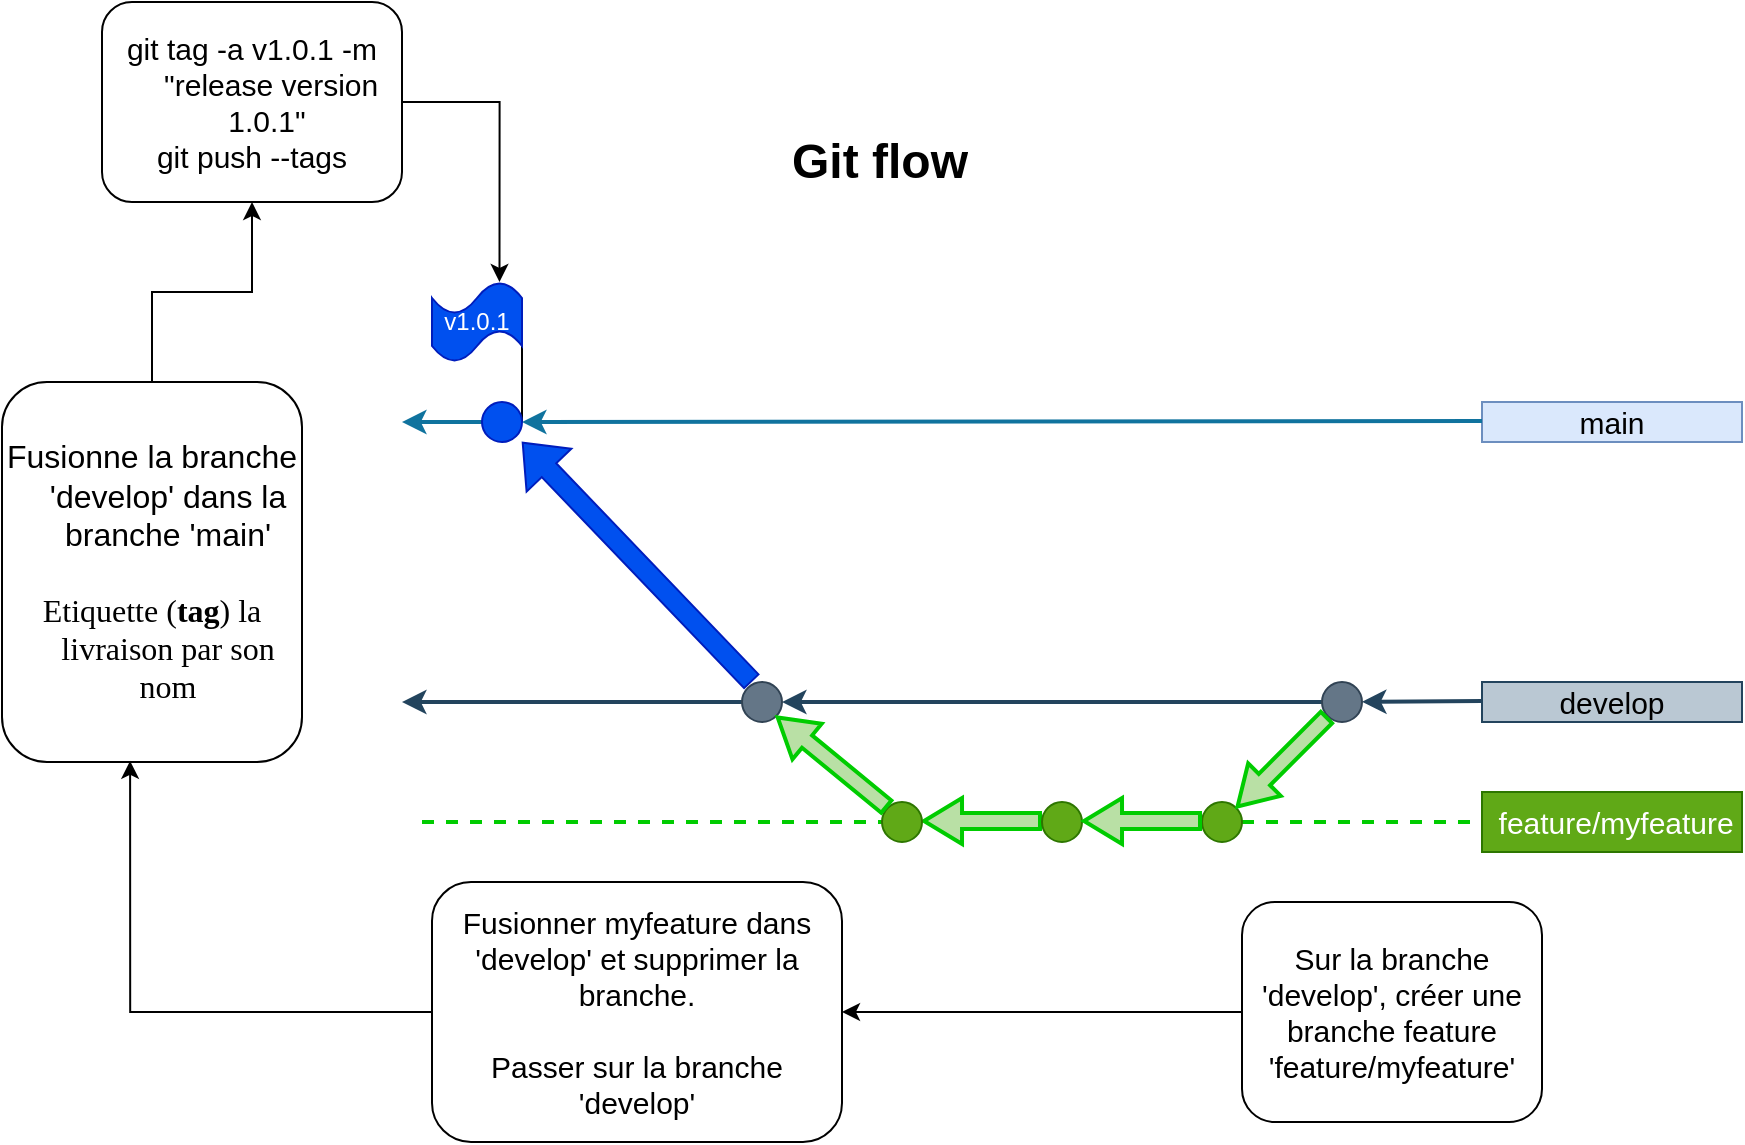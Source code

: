 <mxfile version="24.2.2" type="device" pages="2">
  <diagram id="yPxyJZ8AM_hMuL3Unpa9" name="gitflow">
    <mxGraphModel dx="954" dy="1744" grid="1" gridSize="10" guides="1" tooltips="1" connect="1" arrows="1" fold="1" page="1" pageScale="1" pageWidth="850" pageHeight="1100" math="0" shadow="0">
      <root>
        <mxCell id="0" />
        <mxCell id="1" parent="0" />
        <mxCell id="IFHdx7F4sBDOh2H3q8Vr-239" style="rounded=0;orthogonalLoop=1;jettySize=auto;html=1;exitX=1;exitY=0.65;exitDx=0;exitDy=0;exitPerimeter=0;fontFamily=Helvetica;fontSize=12;fontColor=default;endArrow=none;endFill=0;entryX=1;entryY=0.5;entryDx=0;entryDy=0;" parent="1" source="IFHdx7F4sBDOh2H3q8Vr-237" target="IFHdx7F4sBDOh2H3q8Vr-233" edge="1">
          <mxGeometry relative="1" as="geometry">
            <mxPoint x="325" y="160" as="targetPoint" />
            <Array as="points" />
          </mxGeometry>
        </mxCell>
        <mxCell id="7" value="&lt;font style=&quot;font-size: 15px;&quot;&gt;main&lt;/font&gt;" style="text;html=1;strokeColor=#6c8ebf;fillColor=#dae8fc;align=center;verticalAlign=middle;whiteSpace=wrap;rounded=0;" parent="1" vertex="1">
          <mxGeometry x="810" y="150" width="130" height="20" as="geometry" />
        </mxCell>
        <mxCell id="85" value="&lt;font style=&quot;font-size: 15px;&quot;&gt;&amp;nbsp;feature/myfeature&lt;/font&gt;" style="text;html=1;strokeColor=#2D7600;fillColor=#60a917;align=center;verticalAlign=middle;whiteSpace=wrap;rounded=0;fontColor=#ffffff;" parent="1" vertex="1">
          <mxGeometry x="810" y="345" width="130" height="30" as="geometry" />
        </mxCell>
        <mxCell id="102" value="&lt;font style=&quot;font-size: 15px;&quot;&gt;develop&lt;/font&gt;" style="text;html=1;strokeColor=#23445d;fillColor=#bac8d3;align=center;verticalAlign=middle;whiteSpace=wrap;rounded=0;" parent="1" vertex="1">
          <mxGeometry x="810" y="290" width="130" height="20" as="geometry" />
        </mxCell>
        <mxCell id="IFHdx7F4sBDOh2H3q8Vr-183" value="" style="endArrow=none;html=1;rounded=0;entryX=0;entryY=0.5;entryDx=0;entryDy=0;fillColor=#008a00;strokeColor=#00CC00;strokeWidth=2;dashed=1;" parent="1" source="IFHdx7F4sBDOh2H3q8Vr-195" target="85" edge="1">
          <mxGeometry width="50" height="50" relative="1" as="geometry">
            <mxPoint x="280" y="360" as="sourcePoint" />
            <mxPoint x="630" y="350" as="targetPoint" />
          </mxGeometry>
        </mxCell>
        <mxCell id="IFHdx7F4sBDOh2H3q8Vr-185" value="" style="endArrow=none;html=1;rounded=0;entryX=0;entryY=0.5;entryDx=0;entryDy=0;fillColor=#bac8d3;strokeColor=#23445d;strokeWidth=2;startArrow=classic;startFill=1;" parent="1" source="IFHdx7F4sBDOh2H3q8Vr-198" edge="1">
          <mxGeometry width="50" height="50" relative="1" as="geometry">
            <mxPoint x="280" y="299.5" as="sourcePoint" />
            <mxPoint x="810" y="299.5" as="targetPoint" />
          </mxGeometry>
        </mxCell>
        <mxCell id="IFHdx7F4sBDOh2H3q8Vr-190" value="" style="endArrow=none;html=1;rounded=0;entryX=0;entryY=0.5;entryDx=0;entryDy=0;fillColor=#b1ddf0;strokeColor=#10739E;strokeWidth=2;startArrow=classic;startFill=1;" parent="1" source="IFHdx7F4sBDOh2H3q8Vr-233" edge="1">
          <mxGeometry width="50" height="50" relative="1" as="geometry">
            <mxPoint x="280" y="159.5" as="sourcePoint" />
            <mxPoint x="810" y="159.5" as="targetPoint" />
          </mxGeometry>
        </mxCell>
        <mxCell id="IFHdx7F4sBDOh2H3q8Vr-191" value="&lt;h1&gt;Git flow&lt;/h1&gt;" style="text;html=1;strokeColor=none;fillColor=none;spacing=5;spacingTop=-20;whiteSpace=wrap;overflow=hidden;rounded=0;" parent="1" vertex="1">
          <mxGeometry x="460" y="10" width="190" height="120" as="geometry" />
        </mxCell>
        <mxCell id="IFHdx7F4sBDOh2H3q8Vr-195" value="" style="ellipse;whiteSpace=wrap;html=1;fillColor=#60a917;sketch=0;fillStyle=solid;movable=1;resizable=1;rotatable=1;deletable=1;editable=1;locked=0;connectable=1;fontColor=#ffffff;strokeColor=#2D7600;" parent="1" vertex="1">
          <mxGeometry x="670" y="350" width="20" height="20" as="geometry" />
        </mxCell>
        <mxCell id="IFHdx7F4sBDOh2H3q8Vr-201" value="" style="endArrow=none;html=1;rounded=0;entryX=0;entryY=0.5;entryDx=0;entryDy=0;fillColor=#bac8d3;strokeColor=#23445d;strokeWidth=2;startArrow=classic;startFill=1;" parent="1" source="IFHdx7F4sBDOh2H3q8Vr-210" target="IFHdx7F4sBDOh2H3q8Vr-198" edge="1">
          <mxGeometry width="50" height="50" relative="1" as="geometry">
            <mxPoint x="280" y="299.5" as="sourcePoint" />
            <mxPoint x="810" y="299.5" as="targetPoint" />
          </mxGeometry>
        </mxCell>
        <mxCell id="IFHdx7F4sBDOh2H3q8Vr-198" value="" style="ellipse;whiteSpace=wrap;html=1;fillColor=#647687;sketch=0;fillStyle=solid;fontColor=#ffffff;strokeColor=#314354;" parent="1" vertex="1">
          <mxGeometry x="730" y="290" width="20" height="20" as="geometry" />
        </mxCell>
        <mxCell id="IFHdx7F4sBDOh2H3q8Vr-207" value="" style="endArrow=none;html=1;rounded=0;entryX=0;entryY=0.5;entryDx=0;entryDy=0;fillColor=#B9E0A5;strokeColor=#00CC00;strokeWidth=2;shape=flexArrow;startArrow=block;startWidth=13;startSize=5.67;width=7;" parent="1" edge="1">
          <mxGeometry width="50" height="50" relative="1" as="geometry">
            <mxPoint x="530" y="359.5" as="sourcePoint" />
            <mxPoint x="590" y="359.5" as="targetPoint" />
          </mxGeometry>
        </mxCell>
        <mxCell id="IFHdx7F4sBDOh2H3q8Vr-206" value="" style="ellipse;whiteSpace=wrap;html=1;fillColor=#60a917;sketch=0;fillStyle=solid;movable=1;resizable=1;rotatable=1;deletable=1;editable=1;locked=0;connectable=1;fontColor=#ffffff;strokeColor=#2D7600;" parent="1" vertex="1">
          <mxGeometry x="590" y="350" width="20" height="20" as="geometry" />
        </mxCell>
        <mxCell id="IFHdx7F4sBDOh2H3q8Vr-209" value="" style="endArrow=none;html=1;rounded=0;entryX=0;entryY=0.5;entryDx=0;entryDy=0;fillColor=#008a00;strokeColor=#00CC00;strokeWidth=2;dashed=1;" parent="1" target="IFHdx7F4sBDOh2H3q8Vr-208" edge="1">
          <mxGeometry width="50" height="50" relative="1" as="geometry">
            <mxPoint x="280" y="360" as="sourcePoint" />
            <mxPoint x="590" y="360" as="targetPoint" />
          </mxGeometry>
        </mxCell>
        <mxCell id="IFHdx7F4sBDOh2H3q8Vr-208" value="" style="ellipse;whiteSpace=wrap;html=1;fillColor=#60a917;sketch=0;fillStyle=solid;movable=1;resizable=1;rotatable=1;deletable=1;editable=1;locked=0;connectable=1;fontColor=#ffffff;strokeColor=#2D7600;" parent="1" vertex="1">
          <mxGeometry x="510" y="350" width="20" height="20" as="geometry" />
        </mxCell>
        <mxCell id="IFHdx7F4sBDOh2H3q8Vr-211" value="" style="endArrow=none;html=1;rounded=0;entryX=0;entryY=0.5;entryDx=0;entryDy=0;fillColor=#bac8d3;strokeColor=#23445d;strokeWidth=2;startArrow=classic;startFill=1;" parent="1" target="IFHdx7F4sBDOh2H3q8Vr-210" edge="1">
          <mxGeometry width="50" height="50" relative="1" as="geometry">
            <mxPoint x="270" y="300" as="sourcePoint" />
            <mxPoint x="730" y="300" as="targetPoint" />
            <Array as="points" />
          </mxGeometry>
        </mxCell>
        <mxCell id="IFHdx7F4sBDOh2H3q8Vr-210" value="" style="ellipse;whiteSpace=wrap;html=1;fillColor=#647687;sketch=0;fillStyle=solid;movable=1;resizable=1;rotatable=1;deletable=1;editable=1;locked=0;connectable=1;fontColor=#ffffff;strokeColor=#314354;" parent="1" vertex="1">
          <mxGeometry x="440" y="290" width="20" height="20" as="geometry" />
        </mxCell>
        <mxCell id="IFHdx7F4sBDOh2H3q8Vr-213" value="" style="endArrow=none;html=1;rounded=0;entryX=0;entryY=0.5;entryDx=0;entryDy=0;fillColor=#B9E0A5;strokeColor=#00CC00;strokeWidth=2;shape=flexArrow;startArrow=block;startWidth=13;startSize=5.67;width=7;" parent="1" edge="1">
          <mxGeometry width="50" height="50" relative="1" as="geometry">
            <mxPoint x="610" y="359.5" as="sourcePoint" />
            <mxPoint x="670" y="359.5" as="targetPoint" />
          </mxGeometry>
        </mxCell>
        <mxCell id="IFHdx7F4sBDOh2H3q8Vr-214" value="" style="endArrow=none;html=1;rounded=0;entryX=0;entryY=1;entryDx=0;entryDy=0;fillColor=#B9E0A5;strokeColor=#00CC00;strokeWidth=2;shape=flexArrow;startArrow=block;startWidth=13;startSize=5.67;width=7;exitX=1;exitY=0;exitDx=0;exitDy=0;" parent="1" source="IFHdx7F4sBDOh2H3q8Vr-195" target="IFHdx7F4sBDOh2H3q8Vr-198" edge="1">
          <mxGeometry width="50" height="50" relative="1" as="geometry">
            <mxPoint x="690" y="350" as="sourcePoint" />
            <mxPoint x="780" y="330" as="targetPoint" />
          </mxGeometry>
        </mxCell>
        <mxCell id="IFHdx7F4sBDOh2H3q8Vr-215" value="" style="endArrow=none;html=1;rounded=0;entryX=0;entryY=0;entryDx=0;entryDy=0;fillColor=#B9E0A5;strokeColor=#00CC00;strokeWidth=2;shape=flexArrow;startArrow=block;startWidth=13;startSize=5.67;width=7;exitX=1;exitY=1;exitDx=0;exitDy=0;" parent="1" source="IFHdx7F4sBDOh2H3q8Vr-210" target="IFHdx7F4sBDOh2H3q8Vr-208" edge="1">
          <mxGeometry width="50" height="50" relative="1" as="geometry">
            <mxPoint x="460" y="320" as="sourcePoint" />
            <mxPoint x="520" y="320" as="targetPoint" />
          </mxGeometry>
        </mxCell>
        <mxCell id="ImUb1OBMksggjN6c6jX0-105" style="edgeStyle=orthogonalEdgeStyle;rounded=0;orthogonalLoop=1;jettySize=auto;html=1;exitX=0;exitY=0.5;exitDx=0;exitDy=0;entryX=0.427;entryY=0.997;entryDx=0;entryDy=0;entryPerimeter=0;" edge="1" parent="1" source="IFHdx7F4sBDOh2H3q8Vr-217" target="IFHdx7F4sBDOh2H3q8Vr-227">
          <mxGeometry relative="1" as="geometry">
            <mxPoint x="140" y="440" as="targetPoint" />
          </mxGeometry>
        </mxCell>
        <mxCell id="IFHdx7F4sBDOh2H3q8Vr-217" value="&lt;font style=&quot;font-size: 15px;&quot;&gt;Fusionner myfeature dans &#39;develop&#39; et supprimer la branche.&lt;br&gt;&lt;br&gt;Passer sur la branche &#39;develop&#39;&lt;/font&gt;" style="rounded=1;whiteSpace=wrap;html=1;sketch=0;fillStyle=solid;strokeColor=default;align=center;verticalAlign=middle;fontFamily=Helvetica;fontSize=12;fontColor=default;fillColor=none;" parent="1" vertex="1">
          <mxGeometry x="285" y="390" width="205" height="130" as="geometry" />
        </mxCell>
        <mxCell id="IFHdx7F4sBDOh2H3q8Vr-229" value="" style="edgeStyle=orthogonalEdgeStyle;rounded=0;orthogonalLoop=1;jettySize=auto;html=1;fontFamily=Helvetica;fontSize=12;fontColor=default;" parent="1" source="IFHdx7F4sBDOh2H3q8Vr-222" target="IFHdx7F4sBDOh2H3q8Vr-217" edge="1">
          <mxGeometry relative="1" as="geometry" />
        </mxCell>
        <mxCell id="IFHdx7F4sBDOh2H3q8Vr-222" value="&lt;font style=&quot;font-size: 15px;&quot;&gt;Sur la branche &#39;develop&#39;, créer une branche feature &#39;feature/myfeature&#39;&lt;/font&gt;" style="rounded=1;whiteSpace=wrap;html=1;sketch=0;fillStyle=solid;strokeColor=default;align=center;verticalAlign=middle;fontFamily=Helvetica;fontSize=12;fontColor=default;fillColor=none;" parent="1" vertex="1">
          <mxGeometry x="690" y="400" width="150" height="110" as="geometry" />
        </mxCell>
        <mxCell id="IFHdx7F4sBDOh2H3q8Vr-251" value="" style="edgeStyle=orthogonalEdgeStyle;rounded=0;orthogonalLoop=1;jettySize=auto;html=1;fontFamily=Helvetica;fontSize=12;fontColor=default;" parent="1" source="IFHdx7F4sBDOh2H3q8Vr-227" target="IFHdx7F4sBDOh2H3q8Vr-250" edge="1">
          <mxGeometry relative="1" as="geometry" />
        </mxCell>
        <mxCell id="IFHdx7F4sBDOh2H3q8Vr-227" value="&lt;ul style=&quot;margin: 1em 0px; padding: 0px 0px 0px 1em; list-style: none; text-indent: -1em; text-shadow: none; line-height: 120%; font-size: 16px;&quot;&gt;&lt;li&gt;&lt;font style=&quot;font-size: 16px;&quot; face=&quot;Helvetica&quot;&gt;Fusionne la branche &#39;develop&#39; dans la branche &#39;main&#39;&lt;/font&gt;&lt;/li&gt;&lt;li&gt;&lt;font style=&quot;font-size: 16px;&quot; face=&quot;Helvetica&quot;&gt;&lt;br&gt;&lt;/font&gt;&lt;/li&gt;&lt;li&gt;&lt;font style=&quot;font-size: 16px;&quot; face=&quot;jkgmctVSndgjGGqXvUi7&quot;&gt;Etiquette (&lt;b&gt;tag&lt;/b&gt;) la livraison par son nom&lt;/font&gt;&lt;/li&gt;&lt;/ul&gt;" style="rounded=1;whiteSpace=wrap;html=1;sketch=0;fillStyle=solid;strokeColor=default;align=center;verticalAlign=middle;fontFamily=Helvetica;fontSize=12;fontColor=default;fillColor=none;" parent="1" vertex="1">
          <mxGeometry x="70" y="140" width="150" height="190" as="geometry" />
        </mxCell>
        <mxCell id="IFHdx7F4sBDOh2H3q8Vr-234" value="" style="endArrow=none;html=1;rounded=0;entryX=0;entryY=0.5;entryDx=0;entryDy=0;fillColor=#b1ddf0;strokeColor=#10739e;strokeWidth=2;startArrow=classic;startFill=1;" parent="1" target="IFHdx7F4sBDOh2H3q8Vr-233" edge="1">
          <mxGeometry width="50" height="50" relative="1" as="geometry">
            <mxPoint x="270" y="160" as="sourcePoint" />
            <mxPoint x="810" y="159.5" as="targetPoint" />
          </mxGeometry>
        </mxCell>
        <mxCell id="IFHdx7F4sBDOh2H3q8Vr-237" value="v1.0.1" style="shape=tape;whiteSpace=wrap;html=1;sketch=0;fillStyle=solid;strokeColor=#001DBC;align=center;verticalAlign=middle;fontFamily=Helvetica;fontSize=12;fontColor=#ffffff;fillColor=#0050ef;" parent="1" vertex="1">
          <mxGeometry x="285" y="90" width="45" height="40" as="geometry" />
        </mxCell>
        <mxCell id="IFHdx7F4sBDOh2H3q8Vr-233" value="" style="ellipse;whiteSpace=wrap;html=1;fillColor=#0050ef;sketch=0;fillStyle=solid;movable=1;resizable=1;rotatable=1;deletable=1;editable=1;locked=0;connectable=1;strokeColor=#001DBC;fontColor=#ffffff;" parent="1" vertex="1">
          <mxGeometry x="310" y="150" width="20" height="20" as="geometry" />
        </mxCell>
        <mxCell id="IFHdx7F4sBDOh2H3q8Vr-253" style="edgeStyle=orthogonalEdgeStyle;rounded=0;orthogonalLoop=1;jettySize=auto;html=1;exitX=1;exitY=0.5;exitDx=0;exitDy=0;fontFamily=Helvetica;fontSize=12;fontColor=default;entryX=0.75;entryY=0;entryDx=0;entryDy=0;entryPerimeter=0;" parent="1" source="IFHdx7F4sBDOh2H3q8Vr-250" target="IFHdx7F4sBDOh2H3q8Vr-237" edge="1">
          <mxGeometry relative="1" as="geometry">
            <mxPoint x="350" y="40" as="targetPoint" />
          </mxGeometry>
        </mxCell>
        <mxCell id="IFHdx7F4sBDOh2H3q8Vr-250" value="&lt;ul style=&quot;margin: 1em 0px; padding: 0px 0px 0px 1em; list-style: none; text-indent: -1em; text-shadow: none; line-height: 120%; font-size: 15px;&quot;&gt;&lt;li&gt;git tag -a v1.0.1 -m &amp;nbsp;&quot;release version 1.0.1&quot;&lt;/li&gt;&lt;li&gt;git push --tags&lt;/li&gt;&lt;/ul&gt;" style="rounded=1;whiteSpace=wrap;html=1;sketch=0;fillStyle=solid;strokeColor=default;align=center;verticalAlign=middle;fontFamily=Helvetica;fontSize=12;fontColor=default;fillColor=none;" parent="1" vertex="1">
          <mxGeometry x="120" y="-50" width="150" height="100" as="geometry" />
        </mxCell>
        <mxCell id="ImUb1OBMksggjN6c6jX0-104" value="" style="shape=flexArrow;endArrow=classic;html=1;rounded=0;fillColor=#0050ef;strokeColor=#001DBC;" edge="1" parent="1">
          <mxGeometry width="50" height="50" relative="1" as="geometry">
            <mxPoint x="445" y="290" as="sourcePoint" />
            <mxPoint x="330" y="170" as="targetPoint" />
          </mxGeometry>
        </mxCell>
      </root>
    </mxGraphModel>
  </diagram>
  <diagram id="wf1qqyn4l_Nr7B1irWyH" name="SD">
    <mxGraphModel dx="2021" dy="725" grid="1" gridSize="10" guides="1" tooltips="1" connect="1" arrows="1" fold="1" page="1" pageScale="1" pageWidth="827" pageHeight="1169" math="0" shadow="0">
      <root>
        <mxCell id="0" />
        <mxCell id="1" parent="0" />
        <mxCell id="Hv9rMlrTs9s3AqWGWpB2-22" value="SD test" style="shape=umlFrame;whiteSpace=wrap;html=1;pointerEvents=0;recursiveResize=0;container=1;collapsible=0;width=160;sketch=0;fillStyle=solid;strokeColor=#314354;align=center;verticalAlign=middle;fontFamily=Helvetica;fontSize=12;fontColor=#ffffff;fillColor=#647687;" vertex="1" parent="1">
          <mxGeometry x="-140" y="60" width="780" height="520" as="geometry" />
        </mxCell>
        <mxCell id="Hv9rMlrTs9s3AqWGWpB2-26" value="" style="shape=umlLifeline;perimeter=lifelinePerimeter;whiteSpace=wrap;html=1;container=1;dropTarget=0;collapsible=0;recursiveResize=0;outlineConnect=0;portConstraint=eastwest;newEdgeStyle={&quot;curved&quot;:0,&quot;rounded&quot;:0};participant=umlActor;sketch=0;fillStyle=solid;pointerEvents=0;strokeColor=default;align=center;verticalAlign=middle;fontFamily=Helvetica;fontSize=12;fontColor=default;fillColor=none;" vertex="1" parent="Hv9rMlrTs9s3AqWGWpB2-22">
          <mxGeometry x="50" y="90" width="20" height="400" as="geometry" />
        </mxCell>
        <mxCell id="Hv9rMlrTs9s3AqWGWpB2-27" value="" style="html=1;points=[[0,0,0,0,5],[0,1,0,0,-5],[1,0,0,0,5],[1,1,0,0,-5]];perimeter=orthogonalPerimeter;outlineConnect=0;targetShapes=umlLifeline;portConstraint=eastwest;newEdgeStyle={&quot;curved&quot;:0,&quot;rounded&quot;:0};sketch=0;fillStyle=solid;pointerEvents=0;strokeColor=default;align=center;verticalAlign=middle;fontFamily=Helvetica;fontSize=12;fontColor=default;fillColor=none;" vertex="1" parent="Hv9rMlrTs9s3AqWGWpB2-26">
          <mxGeometry x="5" y="50" width="10" height="310" as="geometry" />
        </mxCell>
        <mxCell id="Hv9rMlrTs9s3AqWGWpB2-28" value="IHM" style="shape=umlLifeline;perimeter=lifelinePerimeter;whiteSpace=wrap;html=1;container=1;dropTarget=0;collapsible=0;recursiveResize=0;outlineConnect=0;portConstraint=eastwest;newEdgeStyle={&quot;curved&quot;:0,&quot;rounded&quot;:0};sketch=0;fillStyle=solid;pointerEvents=0;strokeColor=default;align=center;verticalAlign=middle;fontFamily=Helvetica;fontSize=12;fontColor=default;fillColor=none;" vertex="1" parent="Hv9rMlrTs9s3AqWGWpB2-22">
          <mxGeometry x="210" y="90" width="100" height="400" as="geometry" />
        </mxCell>
        <mxCell id="Hv9rMlrTs9s3AqWGWpB2-29" value="" style="html=1;points=[[0,0,0,0,5],[0,1,0,0,-5],[1,0,0,0,5],[1,1,0,0,-5]];perimeter=orthogonalPerimeter;outlineConnect=0;targetShapes=umlLifeline;portConstraint=eastwest;newEdgeStyle={&quot;curved&quot;:0,&quot;rounded&quot;:0};sketch=0;fillStyle=solid;pointerEvents=0;strokeColor=default;align=center;verticalAlign=middle;fontFamily=Helvetica;fontSize=12;fontColor=default;fillColor=none;" vertex="1" parent="Hv9rMlrTs9s3AqWGWpB2-28">
          <mxGeometry x="45" y="50" width="10" height="190" as="geometry" />
        </mxCell>
        <mxCell id="Hv9rMlrTs9s3AqWGWpB2-30" value="Environnement&amp;nbsp;&lt;br&gt;C++" style="shape=umlLifeline;perimeter=lifelinePerimeter;whiteSpace=wrap;html=1;container=1;dropTarget=0;collapsible=0;recursiveResize=0;outlineConnect=0;portConstraint=eastwest;newEdgeStyle={&quot;curved&quot;:0,&quot;rounded&quot;:0};sketch=0;fillStyle=solid;pointerEvents=0;strokeColor=default;align=center;verticalAlign=middle;fontFamily=Helvetica;fontSize=12;fontColor=default;fillColor=none;" vertex="1" parent="Hv9rMlrTs9s3AqWGWpB2-22">
          <mxGeometry x="410" y="90" width="100" height="400" as="geometry" />
        </mxCell>
        <mxCell id="Hv9rMlrTs9s3AqWGWpB2-31" value="" style="html=1;points=[[0,0,0,0,5],[0,1,0,0,-5],[1,0,0,0,5],[1,1,0,0,-5]];perimeter=orthogonalPerimeter;outlineConnect=0;targetShapes=umlLifeline;portConstraint=eastwest;newEdgeStyle={&quot;curved&quot;:0,&quot;rounded&quot;:0};sketch=0;fillStyle=solid;pointerEvents=0;strokeColor=default;align=center;verticalAlign=middle;fontFamily=Helvetica;fontSize=12;fontColor=default;fillColor=none;" vertex="1" parent="Hv9rMlrTs9s3AqWGWpB2-30">
          <mxGeometry x="45" y="50" width="10" height="170" as="geometry" />
        </mxCell>
        <mxCell id="Hv9rMlrTs9s3AqWGWpB2-35" value="" style="html=1;points=[[0,0,0,0,5],[0,1,0,0,-5],[1,0,0,0,5],[1,1,0,0,-5]];perimeter=orthogonalPerimeter;outlineConnect=0;targetShapes=umlLifeline;portConstraint=eastwest;newEdgeStyle={&quot;curved&quot;:0,&quot;rounded&quot;:0};sketch=0;fillStyle=solid;pointerEvents=0;strokeColor=default;align=center;verticalAlign=middle;fontFamily=Helvetica;fontSize=12;fontColor=default;fillColor=none;" vertex="1" parent="Hv9rMlrTs9s3AqWGWpB2-30">
          <mxGeometry x="55" y="120" width="5" height="90" as="geometry" />
        </mxCell>
        <mxCell id="Hv9rMlrTs9s3AqWGWpB2-36" value="1.1.1: self call" style="html=1;align=left;spacingLeft=2;endArrow=block;rounded=0;edgeStyle=orthogonalEdgeStyle;curved=0;rounded=0;fontFamily=Helvetica;fontSize=12;fontColor=default;" edge="1" target="Hv9rMlrTs9s3AqWGWpB2-35" parent="Hv9rMlrTs9s3AqWGWpB2-30">
          <mxGeometry relative="1" as="geometry">
            <mxPoint x="50" y="100" as="sourcePoint" />
            <Array as="points">
              <mxPoint x="80" y="100" />
              <mxPoint x="80" y="120" />
            </Array>
          </mxGeometry>
        </mxCell>
        <mxCell id="Hv9rMlrTs9s3AqWGWpB2-32" value="" style="html=1;verticalAlign=bottom;labelBackgroundColor=none;endArrow=block;endFill=1;rounded=0;fontFamily=Helvetica;fontSize=12;fontColor=default;" edge="1" parent="Hv9rMlrTs9s3AqWGWpB2-22" target="Hv9rMlrTs9s3AqWGWpB2-29">
          <mxGeometry width="160" relative="1" as="geometry">
            <mxPoint x="60" y="160" as="sourcePoint" />
            <mxPoint x="220" y="160" as="targetPoint" />
          </mxGeometry>
        </mxCell>
        <mxCell id="Hv9rMlrTs9s3AqWGWpB2-33" value="1: message" style="edgeLabel;html=1;align=center;verticalAlign=middle;resizable=0;points=[];fontSize=12;fontFamily=Helvetica;fontColor=default;" vertex="1" connectable="0" parent="Hv9rMlrTs9s3AqWGWpB2-32">
          <mxGeometry x="0.015" y="-1" relative="1" as="geometry">
            <mxPoint x="-9" y="-11" as="offset" />
          </mxGeometry>
        </mxCell>
        <mxCell id="Hv9rMlrTs9s3AqWGWpB2-34" value="1.1: xml" style="html=1;verticalAlign=bottom;endArrow=block;curved=0;rounded=0;fontFamily=Helvetica;fontSize=12;fontColor=default;" edge="1" parent="Hv9rMlrTs9s3AqWGWpB2-22" target="Hv9rMlrTs9s3AqWGWpB2-30">
          <mxGeometry width="80" relative="1" as="geometry">
            <mxPoint x="260" y="180" as="sourcePoint" />
            <mxPoint x="340" y="180" as="targetPoint" />
          </mxGeometry>
        </mxCell>
        <mxCell id="Hv9rMlrTs9s3AqWGWpB2-37" value="1.1.1.1: response xml" style="html=1;verticalAlign=bottom;endArrow=block;curved=0;rounded=0;fontFamily=Helvetica;fontSize=12;fontColor=default;" edge="1" parent="Hv9rMlrTs9s3AqWGWpB2-22">
          <mxGeometry width="80" relative="1" as="geometry">
            <mxPoint x="455" y="300" as="sourcePoint" />
            <mxPoint x="259.5" y="300" as="targetPoint" />
          </mxGeometry>
        </mxCell>
        <mxCell id="Hv9rMlrTs9s3AqWGWpB2-38" value="return" style="html=1;verticalAlign=bottom;endArrow=open;dashed=1;endSize=8;curved=0;rounded=0;fontFamily=Helvetica;fontSize=12;fontColor=default;exitX=0;exitY=1;exitDx=0;exitDy=-5;exitPerimeter=0;" edge="1" parent="Hv9rMlrTs9s3AqWGWpB2-22" source="Hv9rMlrTs9s3AqWGWpB2-29" target="Hv9rMlrTs9s3AqWGWpB2-27">
          <mxGeometry relative="1" as="geometry">
            <mxPoint x="250" y="320" as="sourcePoint" />
            <mxPoint x="170" y="320" as="targetPoint" />
          </mxGeometry>
        </mxCell>
      </root>
    </mxGraphModel>
  </diagram>
</mxfile>
